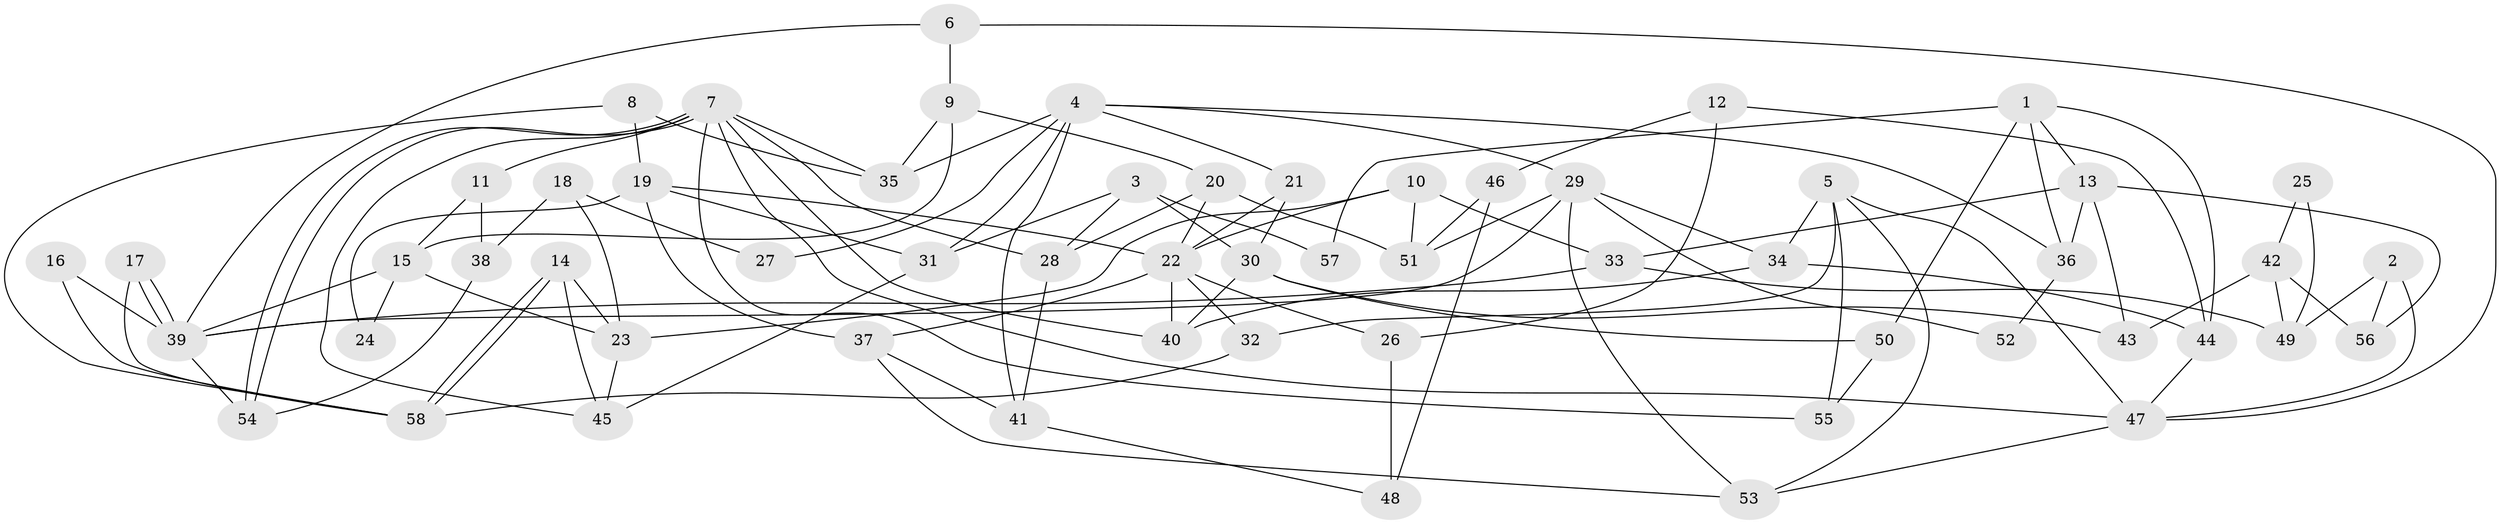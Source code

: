 // coarse degree distribution, {7: 0.08695652173913043, 5: 0.30434782608695654, 4: 0.30434782608695654, 2: 0.13043478260869565, 3: 0.08695652173913043, 9: 0.043478260869565216, 6: 0.043478260869565216}
// Generated by graph-tools (version 1.1) at 2025/55/03/04/25 21:55:06]
// undirected, 58 vertices, 116 edges
graph export_dot {
graph [start="1"]
  node [color=gray90,style=filled];
  1;
  2;
  3;
  4;
  5;
  6;
  7;
  8;
  9;
  10;
  11;
  12;
  13;
  14;
  15;
  16;
  17;
  18;
  19;
  20;
  21;
  22;
  23;
  24;
  25;
  26;
  27;
  28;
  29;
  30;
  31;
  32;
  33;
  34;
  35;
  36;
  37;
  38;
  39;
  40;
  41;
  42;
  43;
  44;
  45;
  46;
  47;
  48;
  49;
  50;
  51;
  52;
  53;
  54;
  55;
  56;
  57;
  58;
  1 -- 50;
  1 -- 13;
  1 -- 36;
  1 -- 44;
  1 -- 57;
  2 -- 47;
  2 -- 56;
  2 -- 49;
  3 -- 31;
  3 -- 28;
  3 -- 30;
  3 -- 57;
  4 -- 21;
  4 -- 35;
  4 -- 27;
  4 -- 29;
  4 -- 31;
  4 -- 36;
  4 -- 41;
  5 -- 53;
  5 -- 47;
  5 -- 32;
  5 -- 34;
  5 -- 55;
  6 -- 47;
  6 -- 39;
  6 -- 9;
  7 -- 45;
  7 -- 54;
  7 -- 54;
  7 -- 11;
  7 -- 28;
  7 -- 35;
  7 -- 40;
  7 -- 47;
  7 -- 55;
  8 -- 35;
  8 -- 19;
  8 -- 58;
  9 -- 20;
  9 -- 15;
  9 -- 35;
  10 -- 51;
  10 -- 22;
  10 -- 23;
  10 -- 33;
  11 -- 15;
  11 -- 38;
  12 -- 26;
  12 -- 44;
  12 -- 46;
  13 -- 36;
  13 -- 33;
  13 -- 43;
  13 -- 56;
  14 -- 23;
  14 -- 58;
  14 -- 58;
  14 -- 45;
  15 -- 39;
  15 -- 23;
  15 -- 24;
  16 -- 39;
  16 -- 58;
  17 -- 39;
  17 -- 39;
  17 -- 58;
  18 -- 38;
  18 -- 23;
  18 -- 27;
  19 -- 31;
  19 -- 37;
  19 -- 22;
  19 -- 24;
  20 -- 22;
  20 -- 28;
  20 -- 51;
  21 -- 22;
  21 -- 30;
  22 -- 32;
  22 -- 26;
  22 -- 37;
  22 -- 40;
  23 -- 45;
  25 -- 49;
  25 -- 42;
  26 -- 48;
  28 -- 41;
  29 -- 34;
  29 -- 39;
  29 -- 51;
  29 -- 52;
  29 -- 53;
  30 -- 40;
  30 -- 43;
  30 -- 50;
  31 -- 45;
  32 -- 58;
  33 -- 39;
  33 -- 49;
  34 -- 40;
  34 -- 44;
  36 -- 52;
  37 -- 53;
  37 -- 41;
  38 -- 54;
  39 -- 54;
  41 -- 48;
  42 -- 49;
  42 -- 43;
  42 -- 56;
  44 -- 47;
  46 -- 51;
  46 -- 48;
  47 -- 53;
  50 -- 55;
}
